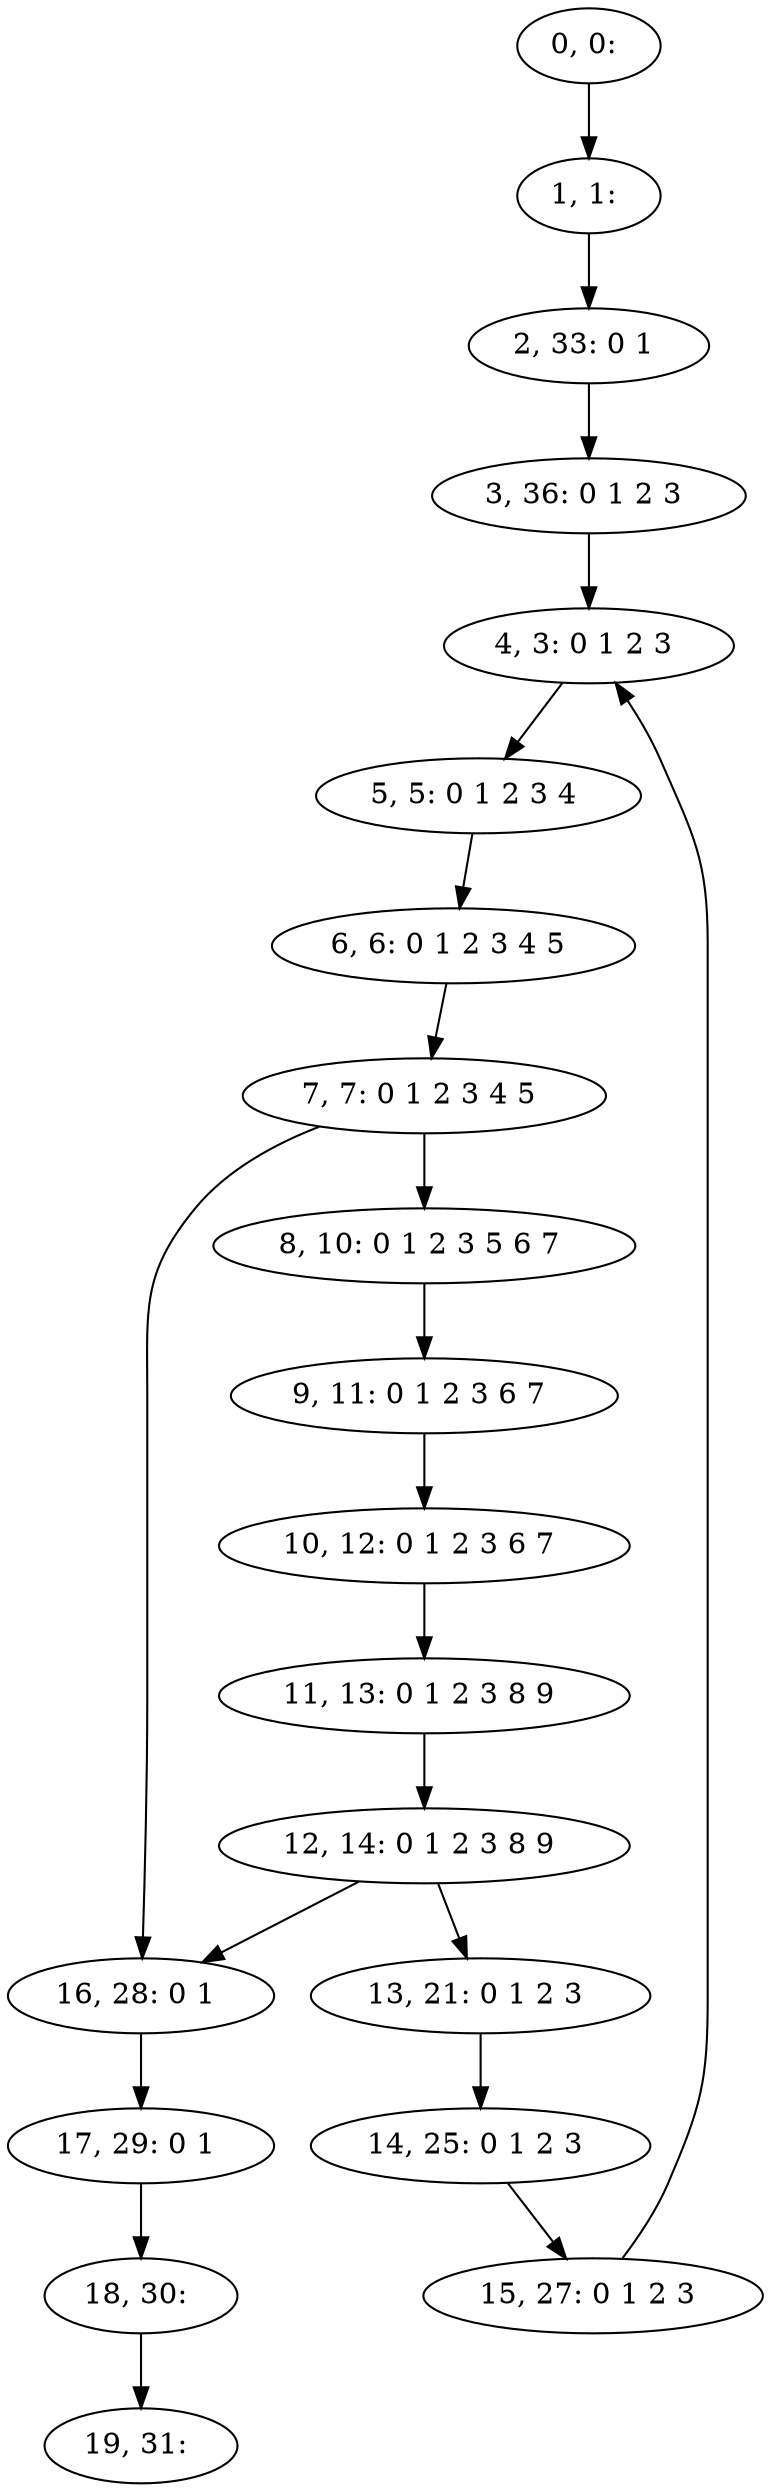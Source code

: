 digraph G {
0[label="0, 0: "];
1[label="1, 1: "];
2[label="2, 33: 0 1 "];
3[label="3, 36: 0 1 2 3 "];
4[label="4, 3: 0 1 2 3 "];
5[label="5, 5: 0 1 2 3 4 "];
6[label="6, 6: 0 1 2 3 4 5 "];
7[label="7, 7: 0 1 2 3 4 5 "];
8[label="8, 10: 0 1 2 3 5 6 7 "];
9[label="9, 11: 0 1 2 3 6 7 "];
10[label="10, 12: 0 1 2 3 6 7 "];
11[label="11, 13: 0 1 2 3 8 9 "];
12[label="12, 14: 0 1 2 3 8 9 "];
13[label="13, 21: 0 1 2 3 "];
14[label="14, 25: 0 1 2 3 "];
15[label="15, 27: 0 1 2 3 "];
16[label="16, 28: 0 1 "];
17[label="17, 29: 0 1 "];
18[label="18, 30: "];
19[label="19, 31: "];
0->1 ;
1->2 ;
2->3 ;
3->4 ;
4->5 ;
5->6 ;
6->7 ;
7->8 ;
7->16 ;
8->9 ;
9->10 ;
10->11 ;
11->12 ;
12->13 ;
12->16 ;
13->14 ;
14->15 ;
15->4 ;
16->17 ;
17->18 ;
18->19 ;
}
